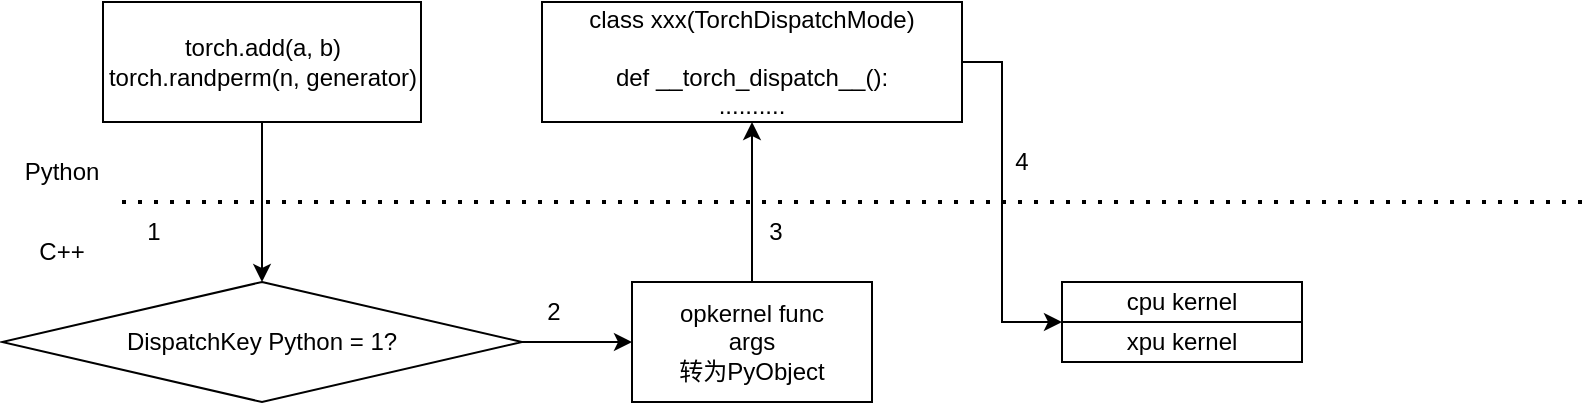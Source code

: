 <mxfile version="21.3.5" type="github">
  <diagram name="第 1 页" id="si5tOaVGu7U_KrCoZ2yR">
    <mxGraphModel dx="1050" dy="521" grid="0" gridSize="10" guides="1" tooltips="1" connect="1" arrows="1" fold="1" page="1" pageScale="1" pageWidth="827" pageHeight="1169" math="0" shadow="0">
      <root>
        <mxCell id="0" />
        <mxCell id="1" parent="0" />
        <mxCell id="AtCL6Hfeg8npzJrU5NYe-10" style="edgeStyle=orthogonalEdgeStyle;rounded=0;orthogonalLoop=1;jettySize=auto;html=1;entryX=0.5;entryY=0;entryDx=0;entryDy=0;" edge="1" parent="1" source="AtCL6Hfeg8npzJrU5NYe-1" target="AtCL6Hfeg8npzJrU5NYe-7">
          <mxGeometry relative="1" as="geometry" />
        </mxCell>
        <mxCell id="AtCL6Hfeg8npzJrU5NYe-1" value="torch.add(a, b)&lt;br&gt;torch.randperm(n, generator)" style="rounded=0;whiteSpace=wrap;html=1;" vertex="1" parent="1">
          <mxGeometry x="70.5" y="140" width="159" height="60" as="geometry" />
        </mxCell>
        <mxCell id="AtCL6Hfeg8npzJrU5NYe-2" value="" style="endArrow=none;dashed=1;html=1;dashPattern=1 3;strokeWidth=2;rounded=0;" edge="1" parent="1">
          <mxGeometry width="50" height="50" relative="1" as="geometry">
            <mxPoint x="80" y="240" as="sourcePoint" />
            <mxPoint x="810" y="240" as="targetPoint" />
          </mxGeometry>
        </mxCell>
        <mxCell id="AtCL6Hfeg8npzJrU5NYe-4" value="C++" style="text;html=1;strokeColor=none;fillColor=none;align=center;verticalAlign=middle;whiteSpace=wrap;rounded=0;" vertex="1" parent="1">
          <mxGeometry x="20" y="250" width="60" height="30" as="geometry" />
        </mxCell>
        <mxCell id="AtCL6Hfeg8npzJrU5NYe-5" value="Python" style="text;html=1;strokeColor=none;fillColor=none;align=center;verticalAlign=middle;whiteSpace=wrap;rounded=0;" vertex="1" parent="1">
          <mxGeometry x="20" y="210" width="60" height="30" as="geometry" />
        </mxCell>
        <mxCell id="AtCL6Hfeg8npzJrU5NYe-11" style="edgeStyle=orthogonalEdgeStyle;rounded=0;orthogonalLoop=1;jettySize=auto;html=1;entryX=0;entryY=0.5;entryDx=0;entryDy=0;" edge="1" parent="1" source="AtCL6Hfeg8npzJrU5NYe-7" target="AtCL6Hfeg8npzJrU5NYe-8">
          <mxGeometry relative="1" as="geometry" />
        </mxCell>
        <mxCell id="AtCL6Hfeg8npzJrU5NYe-7" value="DispatchKey Python = 1?" style="rhombus;whiteSpace=wrap;html=1;" vertex="1" parent="1">
          <mxGeometry x="20" y="280" width="260" height="60" as="geometry" />
        </mxCell>
        <mxCell id="AtCL6Hfeg8npzJrU5NYe-12" style="edgeStyle=orthogonalEdgeStyle;rounded=0;orthogonalLoop=1;jettySize=auto;html=1;entryX=0.5;entryY=1;entryDx=0;entryDy=0;" edge="1" parent="1" source="AtCL6Hfeg8npzJrU5NYe-8" target="AtCL6Hfeg8npzJrU5NYe-9">
          <mxGeometry relative="1" as="geometry" />
        </mxCell>
        <mxCell id="AtCL6Hfeg8npzJrU5NYe-8" value="opkernel func&lt;br&gt;args&lt;br&gt;转为PyObject" style="rounded=0;whiteSpace=wrap;html=1;" vertex="1" parent="1">
          <mxGeometry x="335" y="280" width="120" height="60" as="geometry" />
        </mxCell>
        <mxCell id="AtCL6Hfeg8npzJrU5NYe-14" style="edgeStyle=orthogonalEdgeStyle;rounded=0;orthogonalLoop=1;jettySize=auto;html=1;" edge="1" parent="1" source="AtCL6Hfeg8npzJrU5NYe-9" target="AtCL6Hfeg8npzJrU5NYe-13">
          <mxGeometry relative="1" as="geometry">
            <Array as="points">
              <mxPoint x="520" y="170" />
              <mxPoint x="520" y="300" />
            </Array>
          </mxGeometry>
        </mxCell>
        <mxCell id="AtCL6Hfeg8npzJrU5NYe-9" value="class xxx(TorchDispatchMode)&lt;br&gt;&lt;br&gt;def __torch_dispatch__():&lt;br&gt;.........." style="rounded=0;whiteSpace=wrap;html=1;" vertex="1" parent="1">
          <mxGeometry x="290" y="140" width="210" height="60" as="geometry" />
        </mxCell>
        <mxCell id="AtCL6Hfeg8npzJrU5NYe-13" value="cpu kernel" style="rounded=0;whiteSpace=wrap;html=1;" vertex="1" parent="1">
          <mxGeometry x="550" y="280" width="120" height="20" as="geometry" />
        </mxCell>
        <mxCell id="AtCL6Hfeg8npzJrU5NYe-15" value="xpu kernel" style="rounded=0;whiteSpace=wrap;html=1;" vertex="1" parent="1">
          <mxGeometry x="550" y="300" width="120" height="20" as="geometry" />
        </mxCell>
        <mxCell id="AtCL6Hfeg8npzJrU5NYe-17" value="1" style="text;html=1;strokeColor=none;fillColor=none;align=center;verticalAlign=middle;whiteSpace=wrap;rounded=0;" vertex="1" parent="1">
          <mxGeometry x="83" y="240" width="26" height="30" as="geometry" />
        </mxCell>
        <mxCell id="AtCL6Hfeg8npzJrU5NYe-19" value="2" style="text;html=1;strokeColor=none;fillColor=none;align=center;verticalAlign=middle;whiteSpace=wrap;rounded=0;" vertex="1" parent="1">
          <mxGeometry x="283" y="280" width="26" height="30" as="geometry" />
        </mxCell>
        <mxCell id="AtCL6Hfeg8npzJrU5NYe-20" value="3" style="text;html=1;strokeColor=none;fillColor=none;align=center;verticalAlign=middle;whiteSpace=wrap;rounded=0;" vertex="1" parent="1">
          <mxGeometry x="394" y="240" width="26" height="30" as="geometry" />
        </mxCell>
        <mxCell id="AtCL6Hfeg8npzJrU5NYe-21" value="4" style="text;html=1;strokeColor=none;fillColor=none;align=center;verticalAlign=middle;whiteSpace=wrap;rounded=0;" vertex="1" parent="1">
          <mxGeometry x="517" y="205" width="26" height="30" as="geometry" />
        </mxCell>
      </root>
    </mxGraphModel>
  </diagram>
</mxfile>
